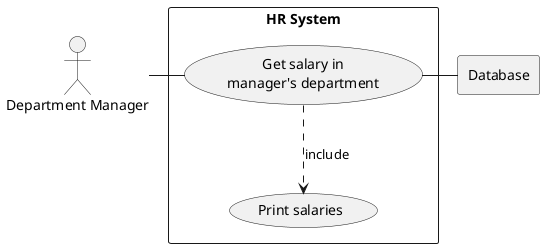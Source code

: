 @startuml
'https://plantuml.com/sequence-diagram
actor HR as "Department Manager"

rectangle Database

rectangle "HR System" {
    usecase UC4 as "Get salary in
    manager's department"


    usecase UCa as "Print salaries"

    HR - UC4
    UC4 ..> UCa : include
    UC4 - Database
}

@enduml
